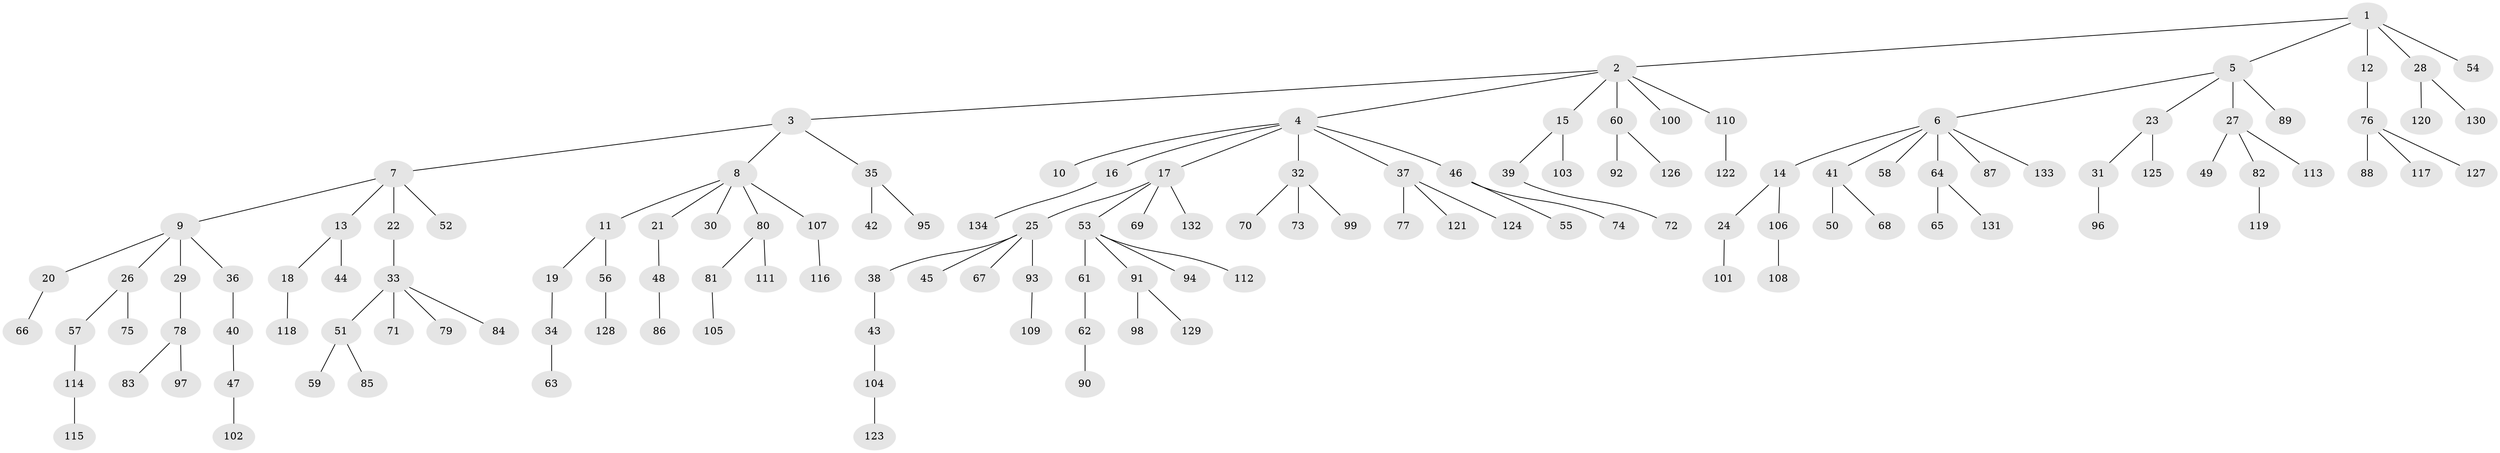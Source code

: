 // Generated by graph-tools (version 1.1) at 2025/36/03/09/25 02:36:32]
// undirected, 134 vertices, 133 edges
graph export_dot {
graph [start="1"]
  node [color=gray90,style=filled];
  1;
  2;
  3;
  4;
  5;
  6;
  7;
  8;
  9;
  10;
  11;
  12;
  13;
  14;
  15;
  16;
  17;
  18;
  19;
  20;
  21;
  22;
  23;
  24;
  25;
  26;
  27;
  28;
  29;
  30;
  31;
  32;
  33;
  34;
  35;
  36;
  37;
  38;
  39;
  40;
  41;
  42;
  43;
  44;
  45;
  46;
  47;
  48;
  49;
  50;
  51;
  52;
  53;
  54;
  55;
  56;
  57;
  58;
  59;
  60;
  61;
  62;
  63;
  64;
  65;
  66;
  67;
  68;
  69;
  70;
  71;
  72;
  73;
  74;
  75;
  76;
  77;
  78;
  79;
  80;
  81;
  82;
  83;
  84;
  85;
  86;
  87;
  88;
  89;
  90;
  91;
  92;
  93;
  94;
  95;
  96;
  97;
  98;
  99;
  100;
  101;
  102;
  103;
  104;
  105;
  106;
  107;
  108;
  109;
  110;
  111;
  112;
  113;
  114;
  115;
  116;
  117;
  118;
  119;
  120;
  121;
  122;
  123;
  124;
  125;
  126;
  127;
  128;
  129;
  130;
  131;
  132;
  133;
  134;
  1 -- 2;
  1 -- 5;
  1 -- 12;
  1 -- 28;
  1 -- 54;
  2 -- 3;
  2 -- 4;
  2 -- 15;
  2 -- 60;
  2 -- 100;
  2 -- 110;
  3 -- 7;
  3 -- 8;
  3 -- 35;
  4 -- 10;
  4 -- 16;
  4 -- 17;
  4 -- 32;
  4 -- 37;
  4 -- 46;
  5 -- 6;
  5 -- 23;
  5 -- 27;
  5 -- 89;
  6 -- 14;
  6 -- 41;
  6 -- 58;
  6 -- 64;
  6 -- 87;
  6 -- 133;
  7 -- 9;
  7 -- 13;
  7 -- 22;
  7 -- 52;
  8 -- 11;
  8 -- 21;
  8 -- 30;
  8 -- 80;
  8 -- 107;
  9 -- 20;
  9 -- 26;
  9 -- 29;
  9 -- 36;
  11 -- 19;
  11 -- 56;
  12 -- 76;
  13 -- 18;
  13 -- 44;
  14 -- 24;
  14 -- 106;
  15 -- 39;
  15 -- 103;
  16 -- 134;
  17 -- 25;
  17 -- 53;
  17 -- 69;
  17 -- 132;
  18 -- 118;
  19 -- 34;
  20 -- 66;
  21 -- 48;
  22 -- 33;
  23 -- 31;
  23 -- 125;
  24 -- 101;
  25 -- 38;
  25 -- 45;
  25 -- 67;
  25 -- 93;
  26 -- 57;
  26 -- 75;
  27 -- 49;
  27 -- 82;
  27 -- 113;
  28 -- 120;
  28 -- 130;
  29 -- 78;
  31 -- 96;
  32 -- 70;
  32 -- 73;
  32 -- 99;
  33 -- 51;
  33 -- 71;
  33 -- 79;
  33 -- 84;
  34 -- 63;
  35 -- 42;
  35 -- 95;
  36 -- 40;
  37 -- 77;
  37 -- 121;
  37 -- 124;
  38 -- 43;
  39 -- 72;
  40 -- 47;
  41 -- 50;
  41 -- 68;
  43 -- 104;
  46 -- 55;
  46 -- 74;
  47 -- 102;
  48 -- 86;
  51 -- 59;
  51 -- 85;
  53 -- 61;
  53 -- 91;
  53 -- 94;
  53 -- 112;
  56 -- 128;
  57 -- 114;
  60 -- 92;
  60 -- 126;
  61 -- 62;
  62 -- 90;
  64 -- 65;
  64 -- 131;
  76 -- 88;
  76 -- 117;
  76 -- 127;
  78 -- 83;
  78 -- 97;
  80 -- 81;
  80 -- 111;
  81 -- 105;
  82 -- 119;
  91 -- 98;
  91 -- 129;
  93 -- 109;
  104 -- 123;
  106 -- 108;
  107 -- 116;
  110 -- 122;
  114 -- 115;
}
